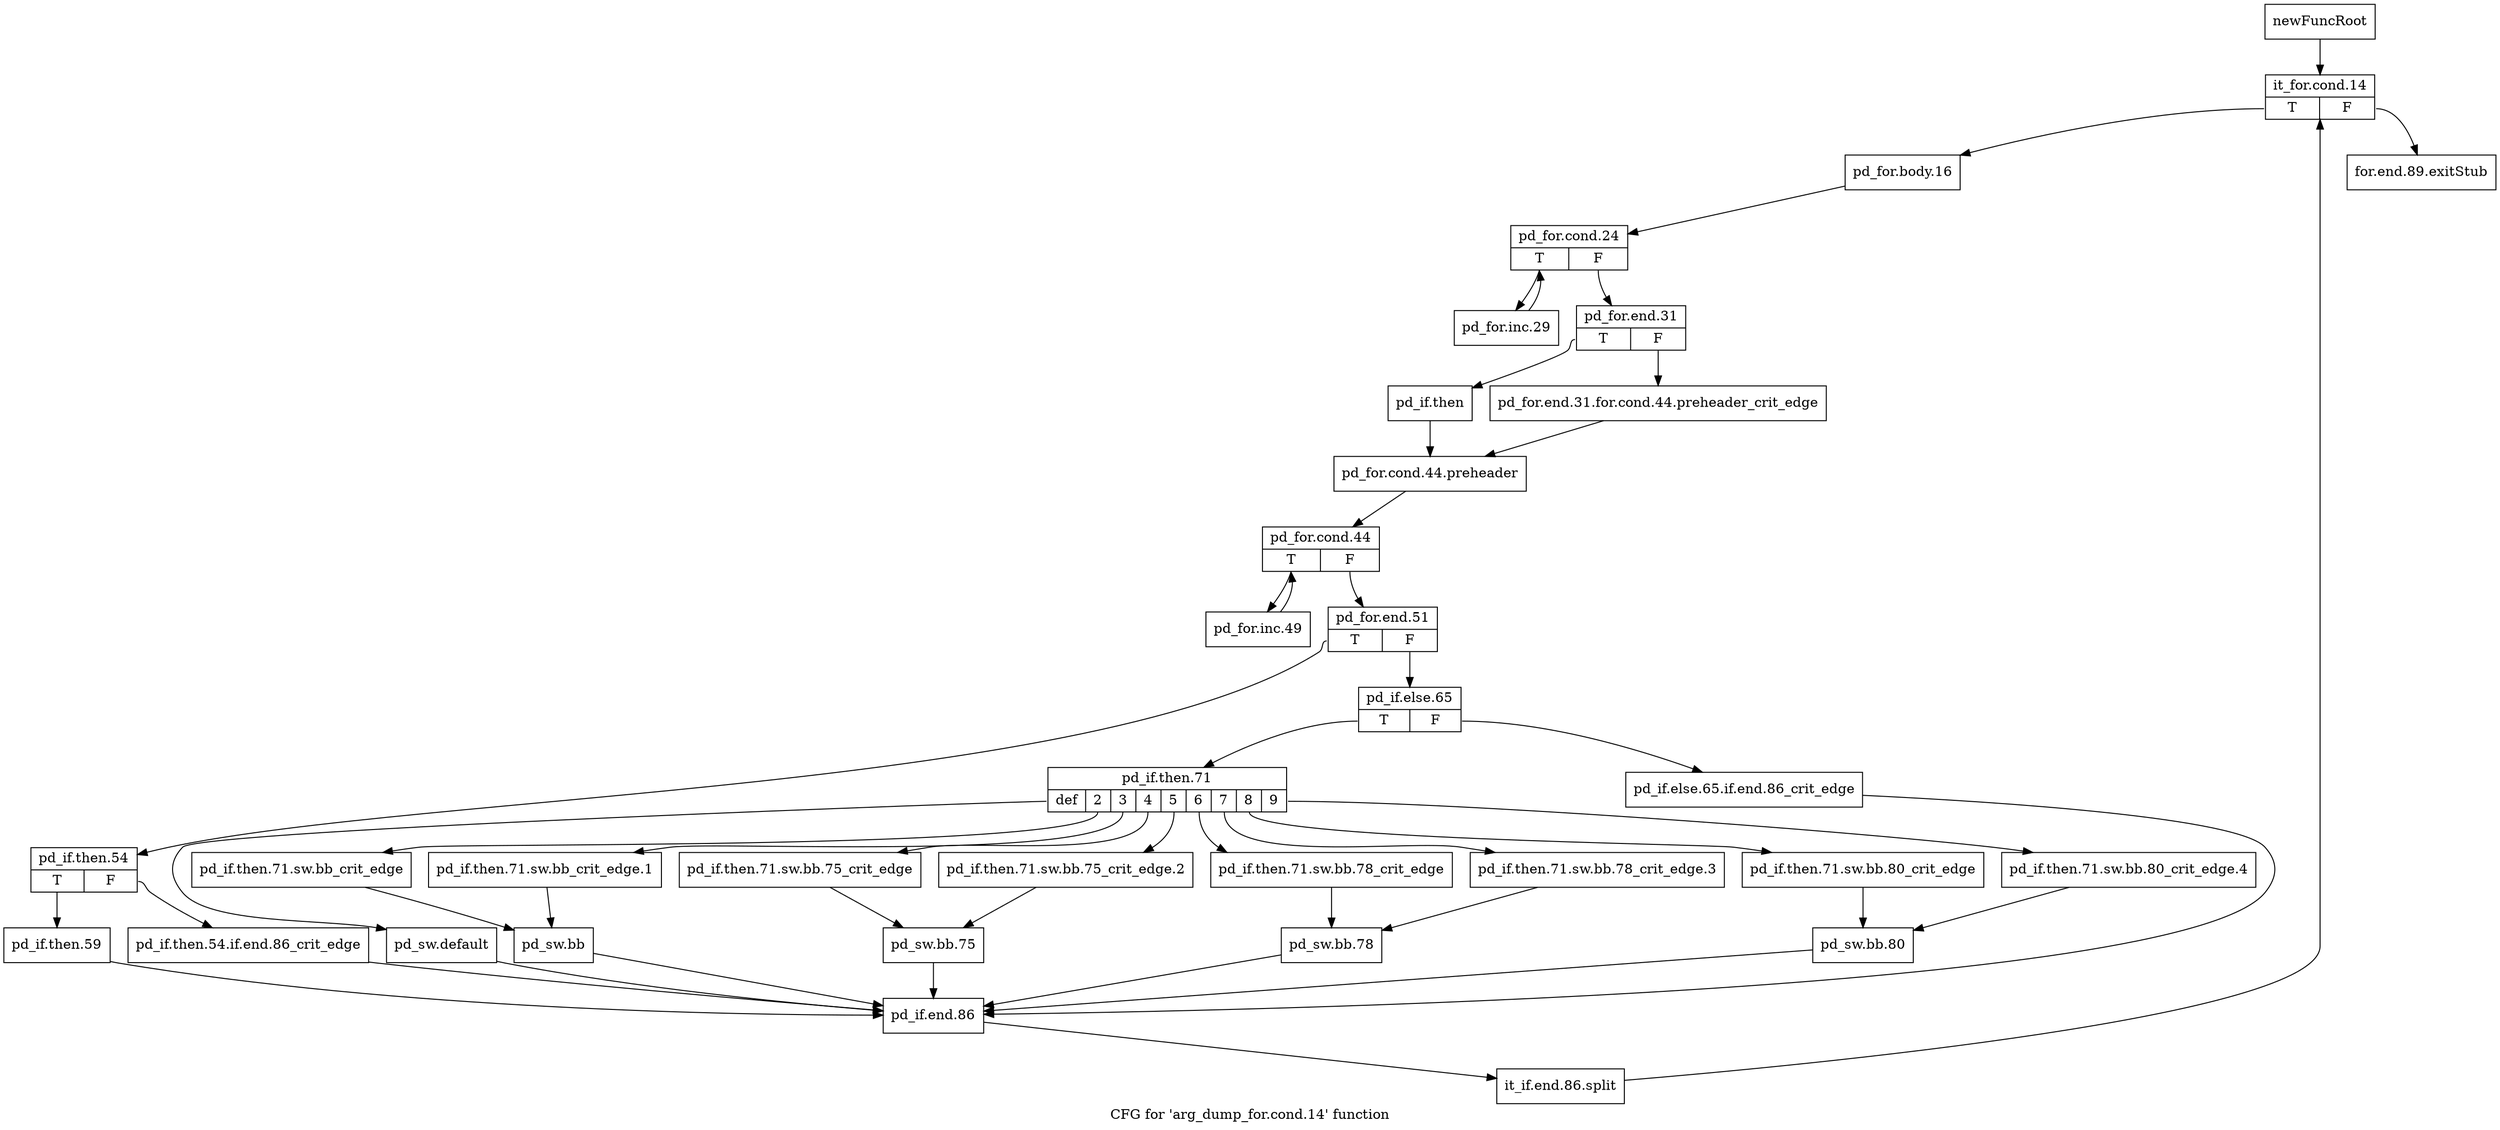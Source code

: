 digraph "CFG for 'arg_dump_for.cond.14' function" {
	label="CFG for 'arg_dump_for.cond.14' function";

	Node0x1085770 [shape=record,label="{newFuncRoot}"];
	Node0x1085770 -> Node0x11479a0;
	Node0x10857c0 [shape=record,label="{for.end.89.exitStub}"];
	Node0x11479a0 [shape=record,label="{it_for.cond.14|{<s0>T|<s1>F}}"];
	Node0x11479a0:s0 -> Node0x11479f0;
	Node0x11479a0:s1 -> Node0x10857c0;
	Node0x11479f0 [shape=record,label="{pd_for.body.16}"];
	Node0x11479f0 -> Node0x1147a40;
	Node0x1147a40 [shape=record,label="{pd_for.cond.24|{<s0>T|<s1>F}}"];
	Node0x1147a40:s0 -> Node0x1148300;
	Node0x1147a40:s1 -> Node0x1147a90;
	Node0x1147a90 [shape=record,label="{pd_for.end.31|{<s0>T|<s1>F}}"];
	Node0x1147a90:s0 -> Node0x1147b30;
	Node0x1147a90:s1 -> Node0x1147ae0;
	Node0x1147ae0 [shape=record,label="{pd_for.end.31.for.cond.44.preheader_crit_edge}"];
	Node0x1147ae0 -> Node0x1147b80;
	Node0x1147b30 [shape=record,label="{pd_if.then}"];
	Node0x1147b30 -> Node0x1147b80;
	Node0x1147b80 [shape=record,label="{pd_for.cond.44.preheader}"];
	Node0x1147b80 -> Node0x1147bd0;
	Node0x1147bd0 [shape=record,label="{pd_for.cond.44|{<s0>T|<s1>F}}"];
	Node0x1147bd0:s0 -> Node0x11482b0;
	Node0x1147bd0:s1 -> Node0x1147c20;
	Node0x1147c20 [shape=record,label="{pd_for.end.51|{<s0>T|<s1>F}}"];
	Node0x1147c20:s0 -> Node0x1148170;
	Node0x1147c20:s1 -> Node0x1147c70;
	Node0x1147c70 [shape=record,label="{pd_if.else.65|{<s0>T|<s1>F}}"];
	Node0x1147c70:s0 -> Node0x1147d10;
	Node0x1147c70:s1 -> Node0x1147cc0;
	Node0x1147cc0 [shape=record,label="{pd_if.else.65.if.end.86_crit_edge}"];
	Node0x1147cc0 -> Node0x1148260;
	Node0x1147d10 [shape=record,label="{pd_if.then.71|{<s0>def|<s1>2|<s2>3|<s3>4|<s4>5|<s5>6|<s6>7|<s7>8|<s8>9}}"];
	Node0x1147d10:s0 -> Node0x1148120;
	Node0x1147d10:s1 -> Node0x1148080;
	Node0x1147d10:s2 -> Node0x1148030;
	Node0x1147d10:s3 -> Node0x1147f90;
	Node0x1147d10:s4 -> Node0x1147f40;
	Node0x1147d10:s5 -> Node0x1147ea0;
	Node0x1147d10:s6 -> Node0x1147e50;
	Node0x1147d10:s7 -> Node0x1147db0;
	Node0x1147d10:s8 -> Node0x1147d60;
	Node0x1147d60 [shape=record,label="{pd_if.then.71.sw.bb.80_crit_edge.4}"];
	Node0x1147d60 -> Node0x1147e00;
	Node0x1147db0 [shape=record,label="{pd_if.then.71.sw.bb.80_crit_edge}"];
	Node0x1147db0 -> Node0x1147e00;
	Node0x1147e00 [shape=record,label="{pd_sw.bb.80}"];
	Node0x1147e00 -> Node0x1148260;
	Node0x1147e50 [shape=record,label="{pd_if.then.71.sw.bb.78_crit_edge.3}"];
	Node0x1147e50 -> Node0x1147ef0;
	Node0x1147ea0 [shape=record,label="{pd_if.then.71.sw.bb.78_crit_edge}"];
	Node0x1147ea0 -> Node0x1147ef0;
	Node0x1147ef0 [shape=record,label="{pd_sw.bb.78}"];
	Node0x1147ef0 -> Node0x1148260;
	Node0x1147f40 [shape=record,label="{pd_if.then.71.sw.bb.75_crit_edge.2}"];
	Node0x1147f40 -> Node0x1147fe0;
	Node0x1147f90 [shape=record,label="{pd_if.then.71.sw.bb.75_crit_edge}"];
	Node0x1147f90 -> Node0x1147fe0;
	Node0x1147fe0 [shape=record,label="{pd_sw.bb.75}"];
	Node0x1147fe0 -> Node0x1148260;
	Node0x1148030 [shape=record,label="{pd_if.then.71.sw.bb_crit_edge.1}"];
	Node0x1148030 -> Node0x11480d0;
	Node0x1148080 [shape=record,label="{pd_if.then.71.sw.bb_crit_edge}"];
	Node0x1148080 -> Node0x11480d0;
	Node0x11480d0 [shape=record,label="{pd_sw.bb}"];
	Node0x11480d0 -> Node0x1148260;
	Node0x1148120 [shape=record,label="{pd_sw.default}"];
	Node0x1148120 -> Node0x1148260;
	Node0x1148170 [shape=record,label="{pd_if.then.54|{<s0>T|<s1>F}}"];
	Node0x1148170:s0 -> Node0x1148210;
	Node0x1148170:s1 -> Node0x11481c0;
	Node0x11481c0 [shape=record,label="{pd_if.then.54.if.end.86_crit_edge}"];
	Node0x11481c0 -> Node0x1148260;
	Node0x1148210 [shape=record,label="{pd_if.then.59}"];
	Node0x1148210 -> Node0x1148260;
	Node0x1148260 [shape=record,label="{pd_if.end.86}"];
	Node0x1148260 -> Node0x1547690;
	Node0x1547690 [shape=record,label="{it_if.end.86.split}"];
	Node0x1547690 -> Node0x11479a0;
	Node0x11482b0 [shape=record,label="{pd_for.inc.49}"];
	Node0x11482b0 -> Node0x1147bd0;
	Node0x1148300 [shape=record,label="{pd_for.inc.29}"];
	Node0x1148300 -> Node0x1147a40;
}
